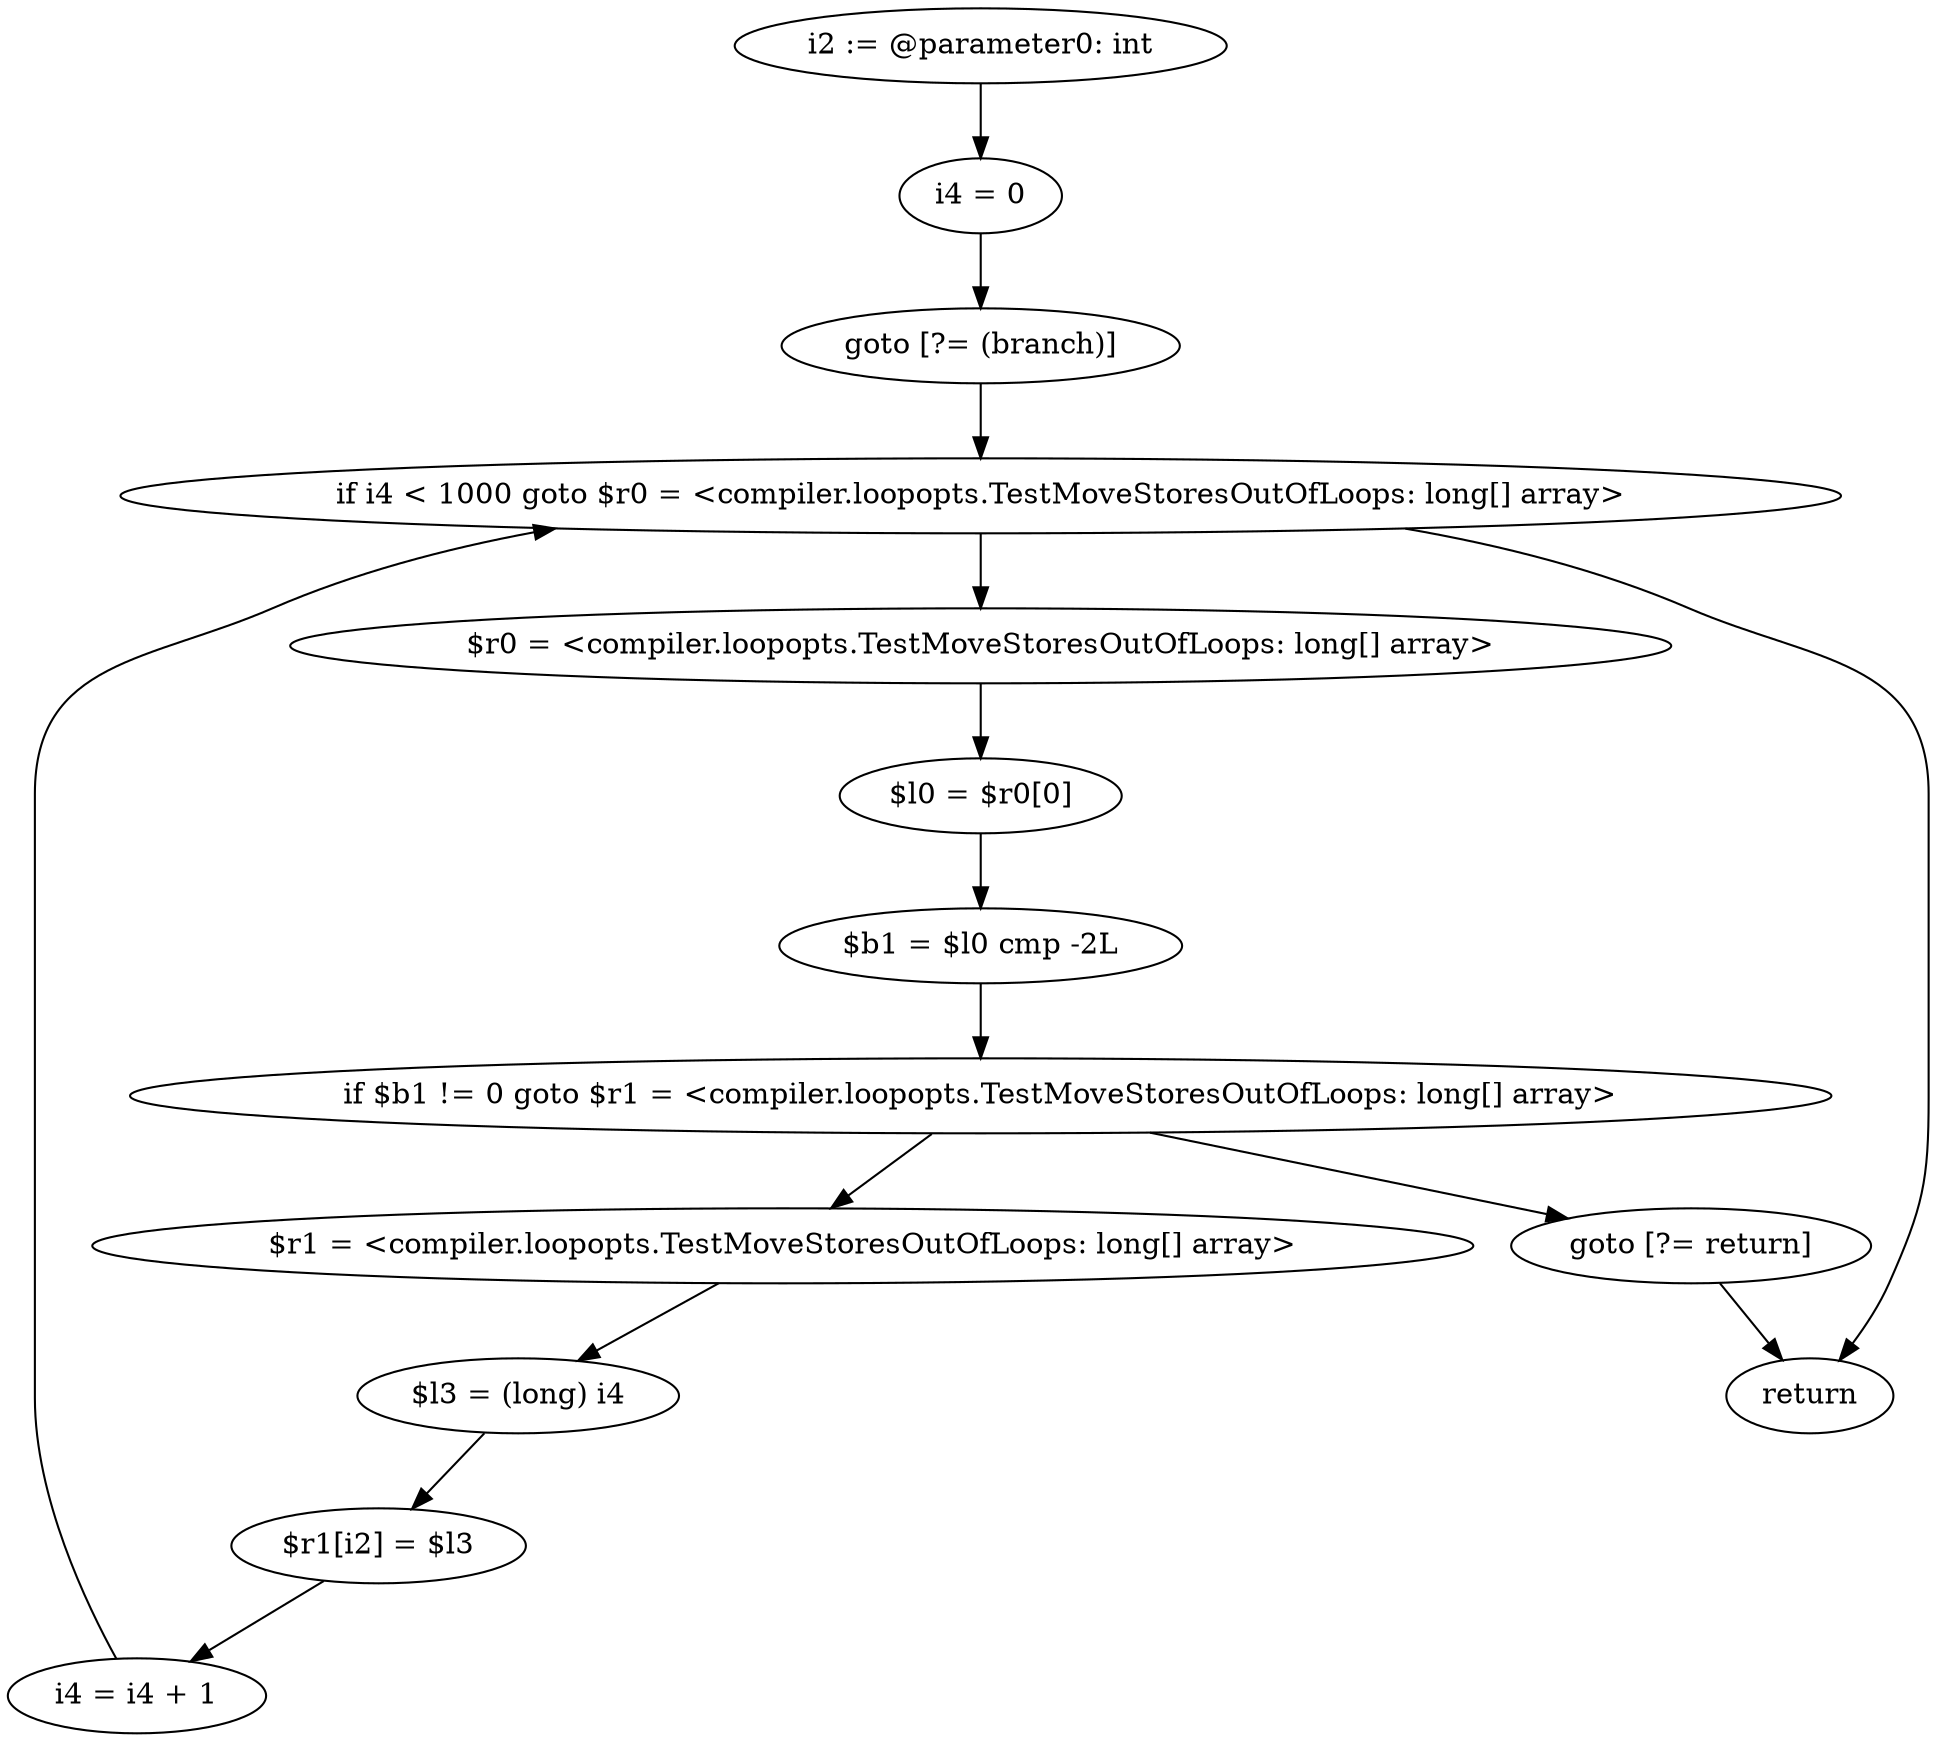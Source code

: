 digraph "unitGraph" {
    "i2 := @parameter0: int"
    "i4 = 0"
    "goto [?= (branch)]"
    "$r0 = <compiler.loopopts.TestMoveStoresOutOfLoops: long[] array>"
    "$l0 = $r0[0]"
    "$b1 = $l0 cmp -2L"
    "if $b1 != 0 goto $r1 = <compiler.loopopts.TestMoveStoresOutOfLoops: long[] array>"
    "goto [?= return]"
    "$r1 = <compiler.loopopts.TestMoveStoresOutOfLoops: long[] array>"
    "$l3 = (long) i4"
    "$r1[i2] = $l3"
    "i4 = i4 + 1"
    "if i4 < 1000 goto $r0 = <compiler.loopopts.TestMoveStoresOutOfLoops: long[] array>"
    "return"
    "i2 := @parameter0: int"->"i4 = 0";
    "i4 = 0"->"goto [?= (branch)]";
    "goto [?= (branch)]"->"if i4 < 1000 goto $r0 = <compiler.loopopts.TestMoveStoresOutOfLoops: long[] array>";
    "$r0 = <compiler.loopopts.TestMoveStoresOutOfLoops: long[] array>"->"$l0 = $r0[0]";
    "$l0 = $r0[0]"->"$b1 = $l0 cmp -2L";
    "$b1 = $l0 cmp -2L"->"if $b1 != 0 goto $r1 = <compiler.loopopts.TestMoveStoresOutOfLoops: long[] array>";
    "if $b1 != 0 goto $r1 = <compiler.loopopts.TestMoveStoresOutOfLoops: long[] array>"->"goto [?= return]";
    "if $b1 != 0 goto $r1 = <compiler.loopopts.TestMoveStoresOutOfLoops: long[] array>"->"$r1 = <compiler.loopopts.TestMoveStoresOutOfLoops: long[] array>";
    "goto [?= return]"->"return";
    "$r1 = <compiler.loopopts.TestMoveStoresOutOfLoops: long[] array>"->"$l3 = (long) i4";
    "$l3 = (long) i4"->"$r1[i2] = $l3";
    "$r1[i2] = $l3"->"i4 = i4 + 1";
    "i4 = i4 + 1"->"if i4 < 1000 goto $r0 = <compiler.loopopts.TestMoveStoresOutOfLoops: long[] array>";
    "if i4 < 1000 goto $r0 = <compiler.loopopts.TestMoveStoresOutOfLoops: long[] array>"->"return";
    "if i4 < 1000 goto $r0 = <compiler.loopopts.TestMoveStoresOutOfLoops: long[] array>"->"$r0 = <compiler.loopopts.TestMoveStoresOutOfLoops: long[] array>";
}
